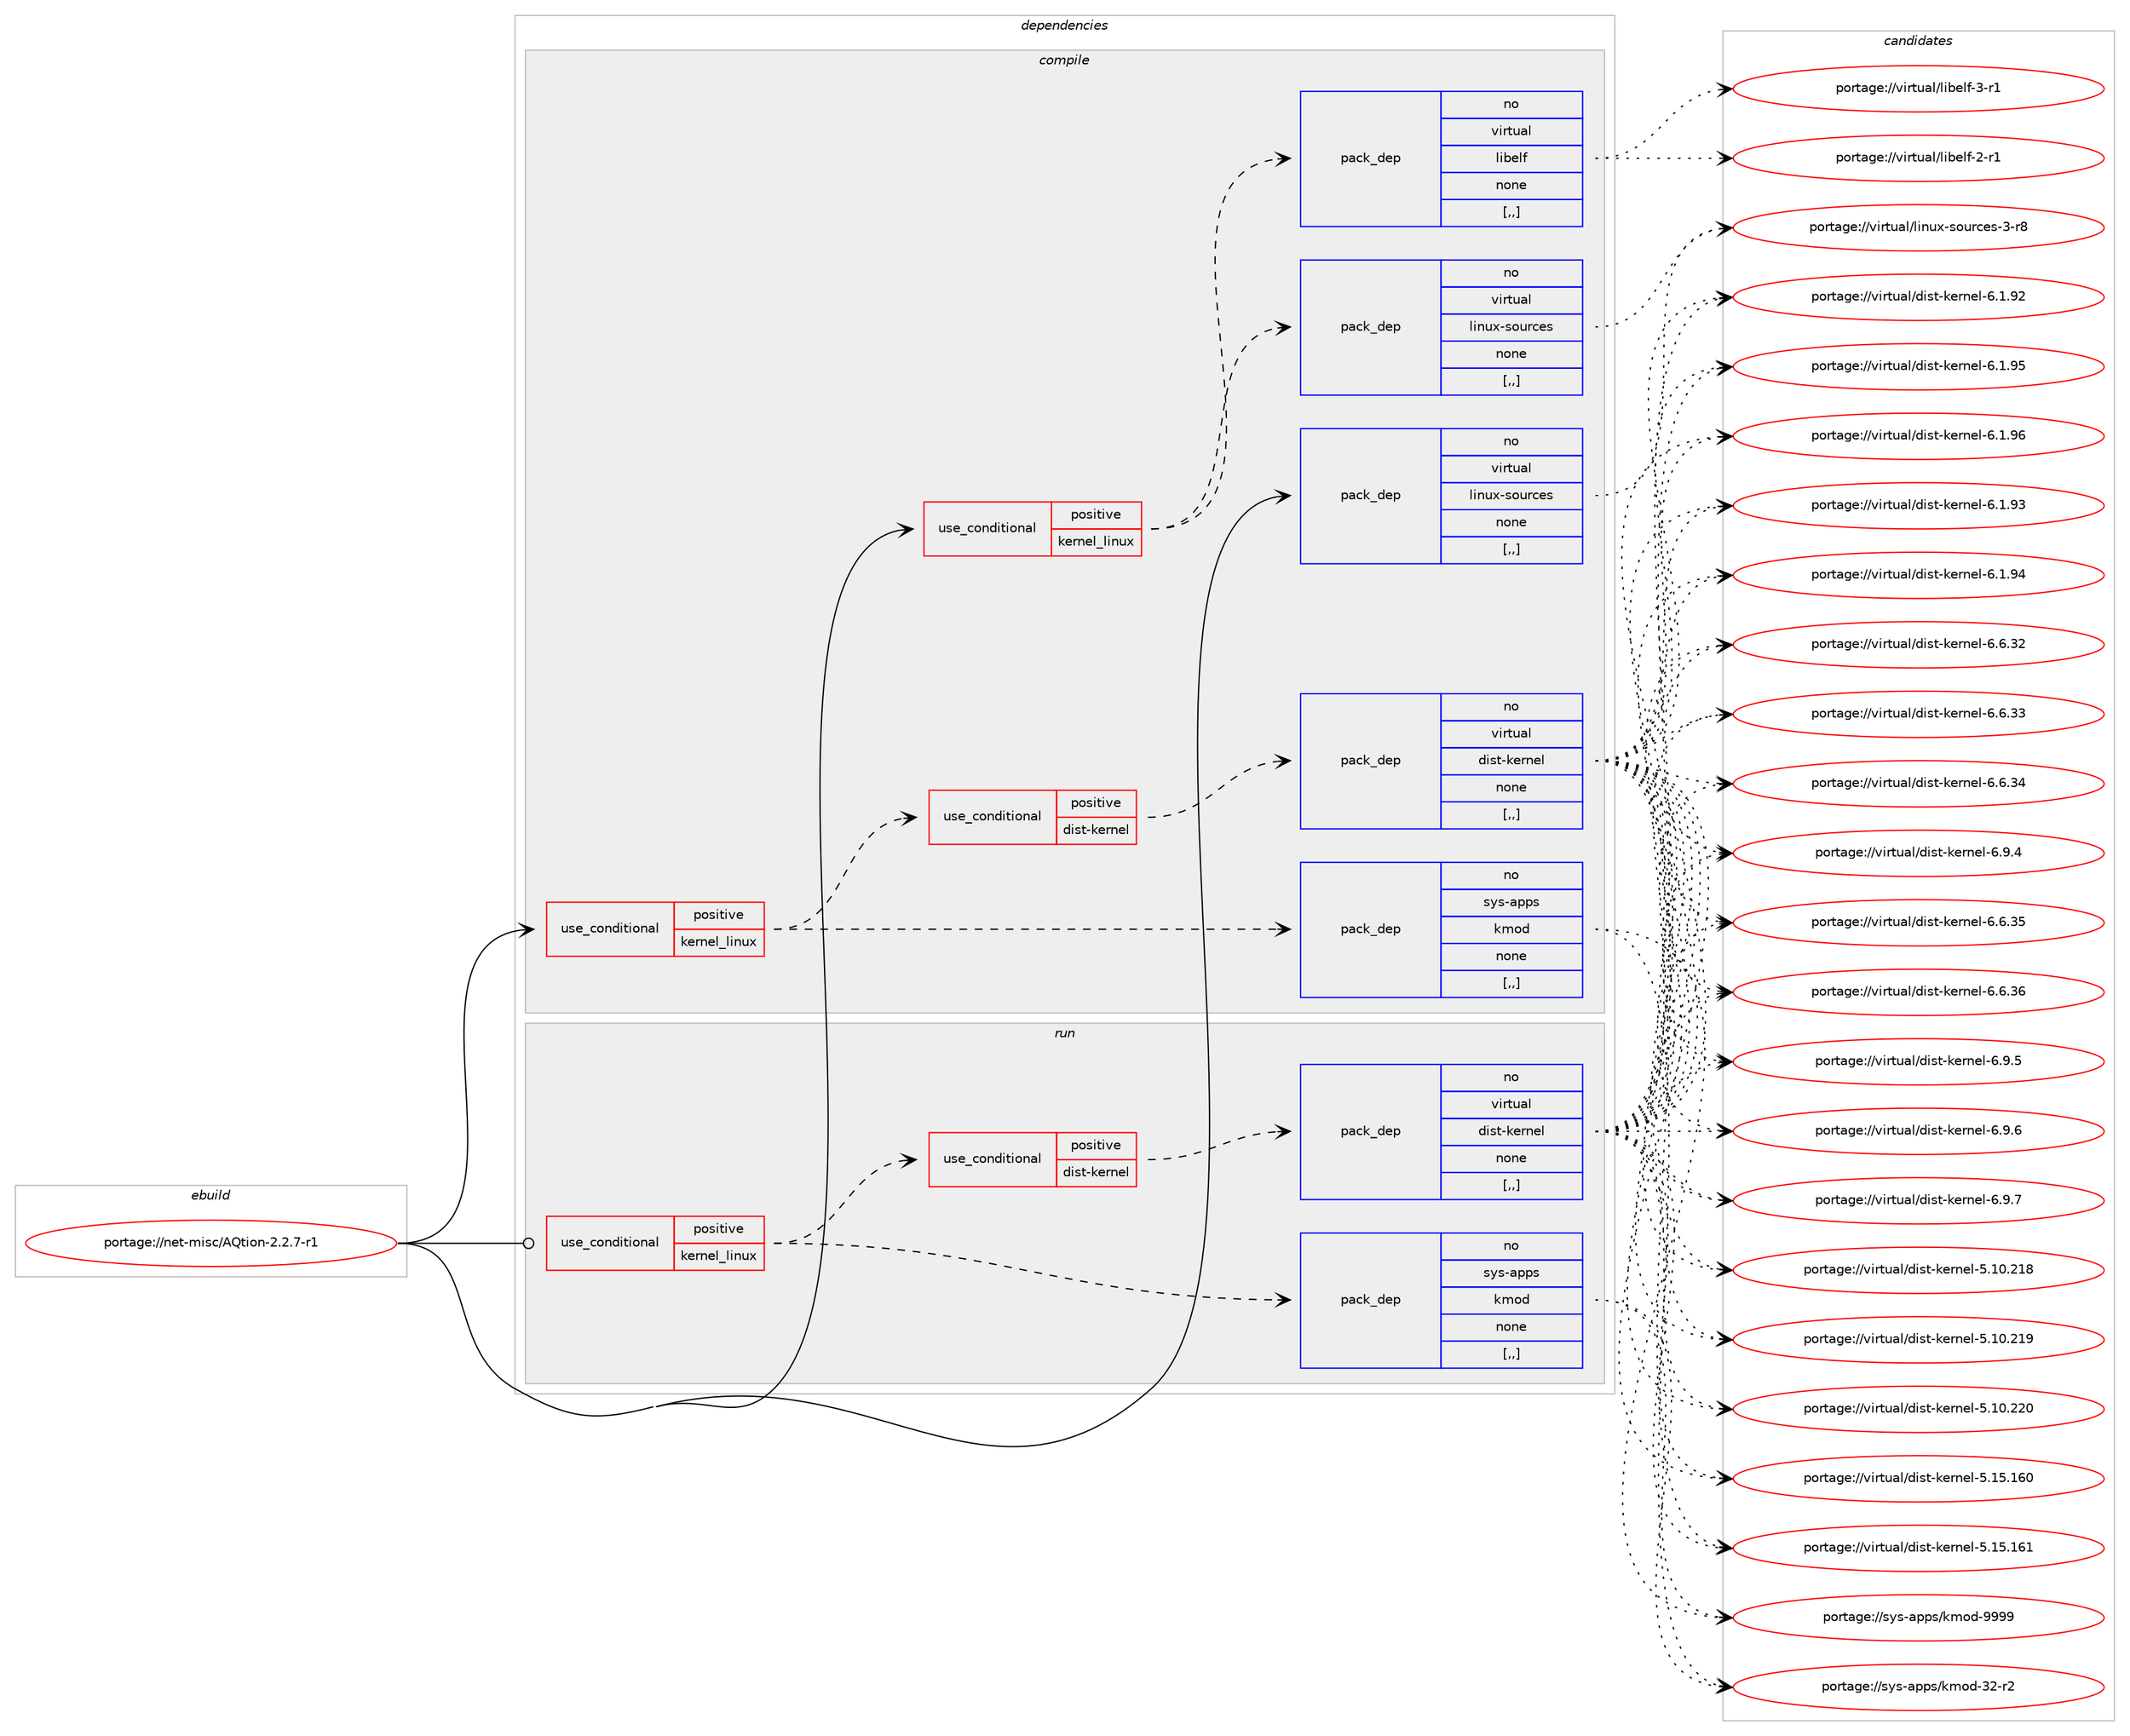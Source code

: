 digraph prolog {

# *************
# Graph options
# *************

newrank=true;
concentrate=true;
compound=true;
graph [rankdir=LR,fontname=Helvetica,fontsize=10,ranksep=1.5];#, ranksep=2.5, nodesep=0.2];
edge  [arrowhead=vee];
node  [fontname=Helvetica,fontsize=10];

# **********
# The ebuild
# **********

subgraph cluster_leftcol {
color=gray;
rank=same;
label=<<i>ebuild</i>>;
id [label="portage://net-misc/AQtion-2.2.7-r1", color=red, width=4, href="../net-misc/AQtion-2.2.7-r1.svg"];
}

# ****************
# The dependencies
# ****************

subgraph cluster_midcol {
color=gray;
label=<<i>dependencies</i>>;
subgraph cluster_compile {
fillcolor="#eeeeee";
style=filled;
label=<<i>compile</i>>;
subgraph cond92984 {
dependency355969 [label=<<TABLE BORDER="0" CELLBORDER="1" CELLSPACING="0" CELLPADDING="4"><TR><TD ROWSPAN="3" CELLPADDING="10">use_conditional</TD></TR><TR><TD>positive</TD></TR><TR><TD>kernel_linux</TD></TR></TABLE>>, shape=none, color=red];
subgraph pack260376 {
dependency355970 [label=<<TABLE BORDER="0" CELLBORDER="1" CELLSPACING="0" CELLPADDING="4" WIDTH="220"><TR><TD ROWSPAN="6" CELLPADDING="30">pack_dep</TD></TR><TR><TD WIDTH="110">no</TD></TR><TR><TD>sys-apps</TD></TR><TR><TD>kmod</TD></TR><TR><TD>none</TD></TR><TR><TD>[,,]</TD></TR></TABLE>>, shape=none, color=blue];
}
dependency355969:e -> dependency355970:w [weight=20,style="dashed",arrowhead="vee"];
subgraph cond92985 {
dependency355971 [label=<<TABLE BORDER="0" CELLBORDER="1" CELLSPACING="0" CELLPADDING="4"><TR><TD ROWSPAN="3" CELLPADDING="10">use_conditional</TD></TR><TR><TD>positive</TD></TR><TR><TD>dist-kernel</TD></TR></TABLE>>, shape=none, color=red];
subgraph pack260377 {
dependency355972 [label=<<TABLE BORDER="0" CELLBORDER="1" CELLSPACING="0" CELLPADDING="4" WIDTH="220"><TR><TD ROWSPAN="6" CELLPADDING="30">pack_dep</TD></TR><TR><TD WIDTH="110">no</TD></TR><TR><TD>virtual</TD></TR><TR><TD>dist-kernel</TD></TR><TR><TD>none</TD></TR><TR><TD>[,,]</TD></TR></TABLE>>, shape=none, color=blue];
}
dependency355971:e -> dependency355972:w [weight=20,style="dashed",arrowhead="vee"];
}
dependency355969:e -> dependency355971:w [weight=20,style="dashed",arrowhead="vee"];
}
id:e -> dependency355969:w [weight=20,style="solid",arrowhead="vee"];
subgraph cond92986 {
dependency355973 [label=<<TABLE BORDER="0" CELLBORDER="1" CELLSPACING="0" CELLPADDING="4"><TR><TD ROWSPAN="3" CELLPADDING="10">use_conditional</TD></TR><TR><TD>positive</TD></TR><TR><TD>kernel_linux</TD></TR></TABLE>>, shape=none, color=red];
subgraph pack260378 {
dependency355974 [label=<<TABLE BORDER="0" CELLBORDER="1" CELLSPACING="0" CELLPADDING="4" WIDTH="220"><TR><TD ROWSPAN="6" CELLPADDING="30">pack_dep</TD></TR><TR><TD WIDTH="110">no</TD></TR><TR><TD>virtual</TD></TR><TR><TD>linux-sources</TD></TR><TR><TD>none</TD></TR><TR><TD>[,,]</TD></TR></TABLE>>, shape=none, color=blue];
}
dependency355973:e -> dependency355974:w [weight=20,style="dashed",arrowhead="vee"];
subgraph pack260379 {
dependency355975 [label=<<TABLE BORDER="0" CELLBORDER="1" CELLSPACING="0" CELLPADDING="4" WIDTH="220"><TR><TD ROWSPAN="6" CELLPADDING="30">pack_dep</TD></TR><TR><TD WIDTH="110">no</TD></TR><TR><TD>virtual</TD></TR><TR><TD>libelf</TD></TR><TR><TD>none</TD></TR><TR><TD>[,,]</TD></TR></TABLE>>, shape=none, color=blue];
}
dependency355973:e -> dependency355975:w [weight=20,style="dashed",arrowhead="vee"];
}
id:e -> dependency355973:w [weight=20,style="solid",arrowhead="vee"];
subgraph pack260380 {
dependency355976 [label=<<TABLE BORDER="0" CELLBORDER="1" CELLSPACING="0" CELLPADDING="4" WIDTH="220"><TR><TD ROWSPAN="6" CELLPADDING="30">pack_dep</TD></TR><TR><TD WIDTH="110">no</TD></TR><TR><TD>virtual</TD></TR><TR><TD>linux-sources</TD></TR><TR><TD>none</TD></TR><TR><TD>[,,]</TD></TR></TABLE>>, shape=none, color=blue];
}
id:e -> dependency355976:w [weight=20,style="solid",arrowhead="vee"];
}
subgraph cluster_compileandrun {
fillcolor="#eeeeee";
style=filled;
label=<<i>compile and run</i>>;
}
subgraph cluster_run {
fillcolor="#eeeeee";
style=filled;
label=<<i>run</i>>;
subgraph cond92987 {
dependency355977 [label=<<TABLE BORDER="0" CELLBORDER="1" CELLSPACING="0" CELLPADDING="4"><TR><TD ROWSPAN="3" CELLPADDING="10">use_conditional</TD></TR><TR><TD>positive</TD></TR><TR><TD>kernel_linux</TD></TR></TABLE>>, shape=none, color=red];
subgraph pack260381 {
dependency355978 [label=<<TABLE BORDER="0" CELLBORDER="1" CELLSPACING="0" CELLPADDING="4" WIDTH="220"><TR><TD ROWSPAN="6" CELLPADDING="30">pack_dep</TD></TR><TR><TD WIDTH="110">no</TD></TR><TR><TD>sys-apps</TD></TR><TR><TD>kmod</TD></TR><TR><TD>none</TD></TR><TR><TD>[,,]</TD></TR></TABLE>>, shape=none, color=blue];
}
dependency355977:e -> dependency355978:w [weight=20,style="dashed",arrowhead="vee"];
subgraph cond92988 {
dependency355979 [label=<<TABLE BORDER="0" CELLBORDER="1" CELLSPACING="0" CELLPADDING="4"><TR><TD ROWSPAN="3" CELLPADDING="10">use_conditional</TD></TR><TR><TD>positive</TD></TR><TR><TD>dist-kernel</TD></TR></TABLE>>, shape=none, color=red];
subgraph pack260382 {
dependency355980 [label=<<TABLE BORDER="0" CELLBORDER="1" CELLSPACING="0" CELLPADDING="4" WIDTH="220"><TR><TD ROWSPAN="6" CELLPADDING="30">pack_dep</TD></TR><TR><TD WIDTH="110">no</TD></TR><TR><TD>virtual</TD></TR><TR><TD>dist-kernel</TD></TR><TR><TD>none</TD></TR><TR><TD>[,,]</TD></TR></TABLE>>, shape=none, color=blue];
}
dependency355979:e -> dependency355980:w [weight=20,style="dashed",arrowhead="vee"];
}
dependency355977:e -> dependency355979:w [weight=20,style="dashed",arrowhead="vee"];
}
id:e -> dependency355977:w [weight=20,style="solid",arrowhead="odot"];
}
}

# **************
# The candidates
# **************

subgraph cluster_choices {
rank=same;
color=gray;
label=<<i>candidates</i>>;

subgraph choice260376 {
color=black;
nodesep=1;
choice1151211154597112112115471071091111004551504511450 [label="portage://sys-apps/kmod-32-r2", color=red, width=4,href="../sys-apps/kmod-32-r2.svg"];
choice1151211154597112112115471071091111004557575757 [label="portage://sys-apps/kmod-9999", color=red, width=4,href="../sys-apps/kmod-9999.svg"];
dependency355970:e -> choice1151211154597112112115471071091111004551504511450:w [style=dotted,weight="100"];
dependency355970:e -> choice1151211154597112112115471071091111004557575757:w [style=dotted,weight="100"];
}
subgraph choice260377 {
color=black;
nodesep=1;
choice118105114116117971084710010511511645107101114110101108455346494846504956 [label="portage://virtual/dist-kernel-5.10.218", color=red, width=4,href="../virtual/dist-kernel-5.10.218.svg"];
choice118105114116117971084710010511511645107101114110101108455346494846504957 [label="portage://virtual/dist-kernel-5.10.219", color=red, width=4,href="../virtual/dist-kernel-5.10.219.svg"];
choice118105114116117971084710010511511645107101114110101108455346494846505048 [label="portage://virtual/dist-kernel-5.10.220", color=red, width=4,href="../virtual/dist-kernel-5.10.220.svg"];
choice118105114116117971084710010511511645107101114110101108455346495346495448 [label="portage://virtual/dist-kernel-5.15.160", color=red, width=4,href="../virtual/dist-kernel-5.15.160.svg"];
choice118105114116117971084710010511511645107101114110101108455346495346495449 [label="portage://virtual/dist-kernel-5.15.161", color=red, width=4,href="../virtual/dist-kernel-5.15.161.svg"];
choice11810511411611797108471001051151164510710111411010110845544649465750 [label="portage://virtual/dist-kernel-6.1.92", color=red, width=4,href="../virtual/dist-kernel-6.1.92.svg"];
choice11810511411611797108471001051151164510710111411010110845544649465751 [label="portage://virtual/dist-kernel-6.1.93", color=red, width=4,href="../virtual/dist-kernel-6.1.93.svg"];
choice11810511411611797108471001051151164510710111411010110845544649465752 [label="portage://virtual/dist-kernel-6.1.94", color=red, width=4,href="../virtual/dist-kernel-6.1.94.svg"];
choice11810511411611797108471001051151164510710111411010110845544649465753 [label="portage://virtual/dist-kernel-6.1.95", color=red, width=4,href="../virtual/dist-kernel-6.1.95.svg"];
choice11810511411611797108471001051151164510710111411010110845544649465754 [label="portage://virtual/dist-kernel-6.1.96", color=red, width=4,href="../virtual/dist-kernel-6.1.96.svg"];
choice11810511411611797108471001051151164510710111411010110845544654465150 [label="portage://virtual/dist-kernel-6.6.32", color=red, width=4,href="../virtual/dist-kernel-6.6.32.svg"];
choice11810511411611797108471001051151164510710111411010110845544654465151 [label="portage://virtual/dist-kernel-6.6.33", color=red, width=4,href="../virtual/dist-kernel-6.6.33.svg"];
choice11810511411611797108471001051151164510710111411010110845544654465152 [label="portage://virtual/dist-kernel-6.6.34", color=red, width=4,href="../virtual/dist-kernel-6.6.34.svg"];
choice11810511411611797108471001051151164510710111411010110845544654465153 [label="portage://virtual/dist-kernel-6.6.35", color=red, width=4,href="../virtual/dist-kernel-6.6.35.svg"];
choice11810511411611797108471001051151164510710111411010110845544654465154 [label="portage://virtual/dist-kernel-6.6.36", color=red, width=4,href="../virtual/dist-kernel-6.6.36.svg"];
choice118105114116117971084710010511511645107101114110101108455446574652 [label="portage://virtual/dist-kernel-6.9.4", color=red, width=4,href="../virtual/dist-kernel-6.9.4.svg"];
choice118105114116117971084710010511511645107101114110101108455446574653 [label="portage://virtual/dist-kernel-6.9.5", color=red, width=4,href="../virtual/dist-kernel-6.9.5.svg"];
choice118105114116117971084710010511511645107101114110101108455446574654 [label="portage://virtual/dist-kernel-6.9.6", color=red, width=4,href="../virtual/dist-kernel-6.9.6.svg"];
choice118105114116117971084710010511511645107101114110101108455446574655 [label="portage://virtual/dist-kernel-6.9.7", color=red, width=4,href="../virtual/dist-kernel-6.9.7.svg"];
dependency355972:e -> choice118105114116117971084710010511511645107101114110101108455346494846504956:w [style=dotted,weight="100"];
dependency355972:e -> choice118105114116117971084710010511511645107101114110101108455346494846504957:w [style=dotted,weight="100"];
dependency355972:e -> choice118105114116117971084710010511511645107101114110101108455346494846505048:w [style=dotted,weight="100"];
dependency355972:e -> choice118105114116117971084710010511511645107101114110101108455346495346495448:w [style=dotted,weight="100"];
dependency355972:e -> choice118105114116117971084710010511511645107101114110101108455346495346495449:w [style=dotted,weight="100"];
dependency355972:e -> choice11810511411611797108471001051151164510710111411010110845544649465750:w [style=dotted,weight="100"];
dependency355972:e -> choice11810511411611797108471001051151164510710111411010110845544649465751:w [style=dotted,weight="100"];
dependency355972:e -> choice11810511411611797108471001051151164510710111411010110845544649465752:w [style=dotted,weight="100"];
dependency355972:e -> choice11810511411611797108471001051151164510710111411010110845544649465753:w [style=dotted,weight="100"];
dependency355972:e -> choice11810511411611797108471001051151164510710111411010110845544649465754:w [style=dotted,weight="100"];
dependency355972:e -> choice11810511411611797108471001051151164510710111411010110845544654465150:w [style=dotted,weight="100"];
dependency355972:e -> choice11810511411611797108471001051151164510710111411010110845544654465151:w [style=dotted,weight="100"];
dependency355972:e -> choice11810511411611797108471001051151164510710111411010110845544654465152:w [style=dotted,weight="100"];
dependency355972:e -> choice11810511411611797108471001051151164510710111411010110845544654465153:w [style=dotted,weight="100"];
dependency355972:e -> choice11810511411611797108471001051151164510710111411010110845544654465154:w [style=dotted,weight="100"];
dependency355972:e -> choice118105114116117971084710010511511645107101114110101108455446574652:w [style=dotted,weight="100"];
dependency355972:e -> choice118105114116117971084710010511511645107101114110101108455446574653:w [style=dotted,weight="100"];
dependency355972:e -> choice118105114116117971084710010511511645107101114110101108455446574654:w [style=dotted,weight="100"];
dependency355972:e -> choice118105114116117971084710010511511645107101114110101108455446574655:w [style=dotted,weight="100"];
}
subgraph choice260378 {
color=black;
nodesep=1;
choice1181051141161179710847108105110117120451151111171149910111545514511456 [label="portage://virtual/linux-sources-3-r8", color=red, width=4,href="../virtual/linux-sources-3-r8.svg"];
dependency355974:e -> choice1181051141161179710847108105110117120451151111171149910111545514511456:w [style=dotted,weight="100"];
}
subgraph choice260379 {
color=black;
nodesep=1;
choice11810511411611797108471081059810110810245504511449 [label="portage://virtual/libelf-2-r1", color=red, width=4,href="../virtual/libelf-2-r1.svg"];
choice11810511411611797108471081059810110810245514511449 [label="portage://virtual/libelf-3-r1", color=red, width=4,href="../virtual/libelf-3-r1.svg"];
dependency355975:e -> choice11810511411611797108471081059810110810245504511449:w [style=dotted,weight="100"];
dependency355975:e -> choice11810511411611797108471081059810110810245514511449:w [style=dotted,weight="100"];
}
subgraph choice260380 {
color=black;
nodesep=1;
choice1181051141161179710847108105110117120451151111171149910111545514511456 [label="portage://virtual/linux-sources-3-r8", color=red, width=4,href="../virtual/linux-sources-3-r8.svg"];
dependency355976:e -> choice1181051141161179710847108105110117120451151111171149910111545514511456:w [style=dotted,weight="100"];
}
subgraph choice260381 {
color=black;
nodesep=1;
choice1151211154597112112115471071091111004551504511450 [label="portage://sys-apps/kmod-32-r2", color=red, width=4,href="../sys-apps/kmod-32-r2.svg"];
choice1151211154597112112115471071091111004557575757 [label="portage://sys-apps/kmod-9999", color=red, width=4,href="../sys-apps/kmod-9999.svg"];
dependency355978:e -> choice1151211154597112112115471071091111004551504511450:w [style=dotted,weight="100"];
dependency355978:e -> choice1151211154597112112115471071091111004557575757:w [style=dotted,weight="100"];
}
subgraph choice260382 {
color=black;
nodesep=1;
choice118105114116117971084710010511511645107101114110101108455346494846504956 [label="portage://virtual/dist-kernel-5.10.218", color=red, width=4,href="../virtual/dist-kernel-5.10.218.svg"];
choice118105114116117971084710010511511645107101114110101108455346494846504957 [label="portage://virtual/dist-kernel-5.10.219", color=red, width=4,href="../virtual/dist-kernel-5.10.219.svg"];
choice118105114116117971084710010511511645107101114110101108455346494846505048 [label="portage://virtual/dist-kernel-5.10.220", color=red, width=4,href="../virtual/dist-kernel-5.10.220.svg"];
choice118105114116117971084710010511511645107101114110101108455346495346495448 [label="portage://virtual/dist-kernel-5.15.160", color=red, width=4,href="../virtual/dist-kernel-5.15.160.svg"];
choice118105114116117971084710010511511645107101114110101108455346495346495449 [label="portage://virtual/dist-kernel-5.15.161", color=red, width=4,href="../virtual/dist-kernel-5.15.161.svg"];
choice11810511411611797108471001051151164510710111411010110845544649465750 [label="portage://virtual/dist-kernel-6.1.92", color=red, width=4,href="../virtual/dist-kernel-6.1.92.svg"];
choice11810511411611797108471001051151164510710111411010110845544649465751 [label="portage://virtual/dist-kernel-6.1.93", color=red, width=4,href="../virtual/dist-kernel-6.1.93.svg"];
choice11810511411611797108471001051151164510710111411010110845544649465752 [label="portage://virtual/dist-kernel-6.1.94", color=red, width=4,href="../virtual/dist-kernel-6.1.94.svg"];
choice11810511411611797108471001051151164510710111411010110845544649465753 [label="portage://virtual/dist-kernel-6.1.95", color=red, width=4,href="../virtual/dist-kernel-6.1.95.svg"];
choice11810511411611797108471001051151164510710111411010110845544649465754 [label="portage://virtual/dist-kernel-6.1.96", color=red, width=4,href="../virtual/dist-kernel-6.1.96.svg"];
choice11810511411611797108471001051151164510710111411010110845544654465150 [label="portage://virtual/dist-kernel-6.6.32", color=red, width=4,href="../virtual/dist-kernel-6.6.32.svg"];
choice11810511411611797108471001051151164510710111411010110845544654465151 [label="portage://virtual/dist-kernel-6.6.33", color=red, width=4,href="../virtual/dist-kernel-6.6.33.svg"];
choice11810511411611797108471001051151164510710111411010110845544654465152 [label="portage://virtual/dist-kernel-6.6.34", color=red, width=4,href="../virtual/dist-kernel-6.6.34.svg"];
choice11810511411611797108471001051151164510710111411010110845544654465153 [label="portage://virtual/dist-kernel-6.6.35", color=red, width=4,href="../virtual/dist-kernel-6.6.35.svg"];
choice11810511411611797108471001051151164510710111411010110845544654465154 [label="portage://virtual/dist-kernel-6.6.36", color=red, width=4,href="../virtual/dist-kernel-6.6.36.svg"];
choice118105114116117971084710010511511645107101114110101108455446574652 [label="portage://virtual/dist-kernel-6.9.4", color=red, width=4,href="../virtual/dist-kernel-6.9.4.svg"];
choice118105114116117971084710010511511645107101114110101108455446574653 [label="portage://virtual/dist-kernel-6.9.5", color=red, width=4,href="../virtual/dist-kernel-6.9.5.svg"];
choice118105114116117971084710010511511645107101114110101108455446574654 [label="portage://virtual/dist-kernel-6.9.6", color=red, width=4,href="../virtual/dist-kernel-6.9.6.svg"];
choice118105114116117971084710010511511645107101114110101108455446574655 [label="portage://virtual/dist-kernel-6.9.7", color=red, width=4,href="../virtual/dist-kernel-6.9.7.svg"];
dependency355980:e -> choice118105114116117971084710010511511645107101114110101108455346494846504956:w [style=dotted,weight="100"];
dependency355980:e -> choice118105114116117971084710010511511645107101114110101108455346494846504957:w [style=dotted,weight="100"];
dependency355980:e -> choice118105114116117971084710010511511645107101114110101108455346494846505048:w [style=dotted,weight="100"];
dependency355980:e -> choice118105114116117971084710010511511645107101114110101108455346495346495448:w [style=dotted,weight="100"];
dependency355980:e -> choice118105114116117971084710010511511645107101114110101108455346495346495449:w [style=dotted,weight="100"];
dependency355980:e -> choice11810511411611797108471001051151164510710111411010110845544649465750:w [style=dotted,weight="100"];
dependency355980:e -> choice11810511411611797108471001051151164510710111411010110845544649465751:w [style=dotted,weight="100"];
dependency355980:e -> choice11810511411611797108471001051151164510710111411010110845544649465752:w [style=dotted,weight="100"];
dependency355980:e -> choice11810511411611797108471001051151164510710111411010110845544649465753:w [style=dotted,weight="100"];
dependency355980:e -> choice11810511411611797108471001051151164510710111411010110845544649465754:w [style=dotted,weight="100"];
dependency355980:e -> choice11810511411611797108471001051151164510710111411010110845544654465150:w [style=dotted,weight="100"];
dependency355980:e -> choice11810511411611797108471001051151164510710111411010110845544654465151:w [style=dotted,weight="100"];
dependency355980:e -> choice11810511411611797108471001051151164510710111411010110845544654465152:w [style=dotted,weight="100"];
dependency355980:e -> choice11810511411611797108471001051151164510710111411010110845544654465153:w [style=dotted,weight="100"];
dependency355980:e -> choice11810511411611797108471001051151164510710111411010110845544654465154:w [style=dotted,weight="100"];
dependency355980:e -> choice118105114116117971084710010511511645107101114110101108455446574652:w [style=dotted,weight="100"];
dependency355980:e -> choice118105114116117971084710010511511645107101114110101108455446574653:w [style=dotted,weight="100"];
dependency355980:e -> choice118105114116117971084710010511511645107101114110101108455446574654:w [style=dotted,weight="100"];
dependency355980:e -> choice118105114116117971084710010511511645107101114110101108455446574655:w [style=dotted,weight="100"];
}
}

}
